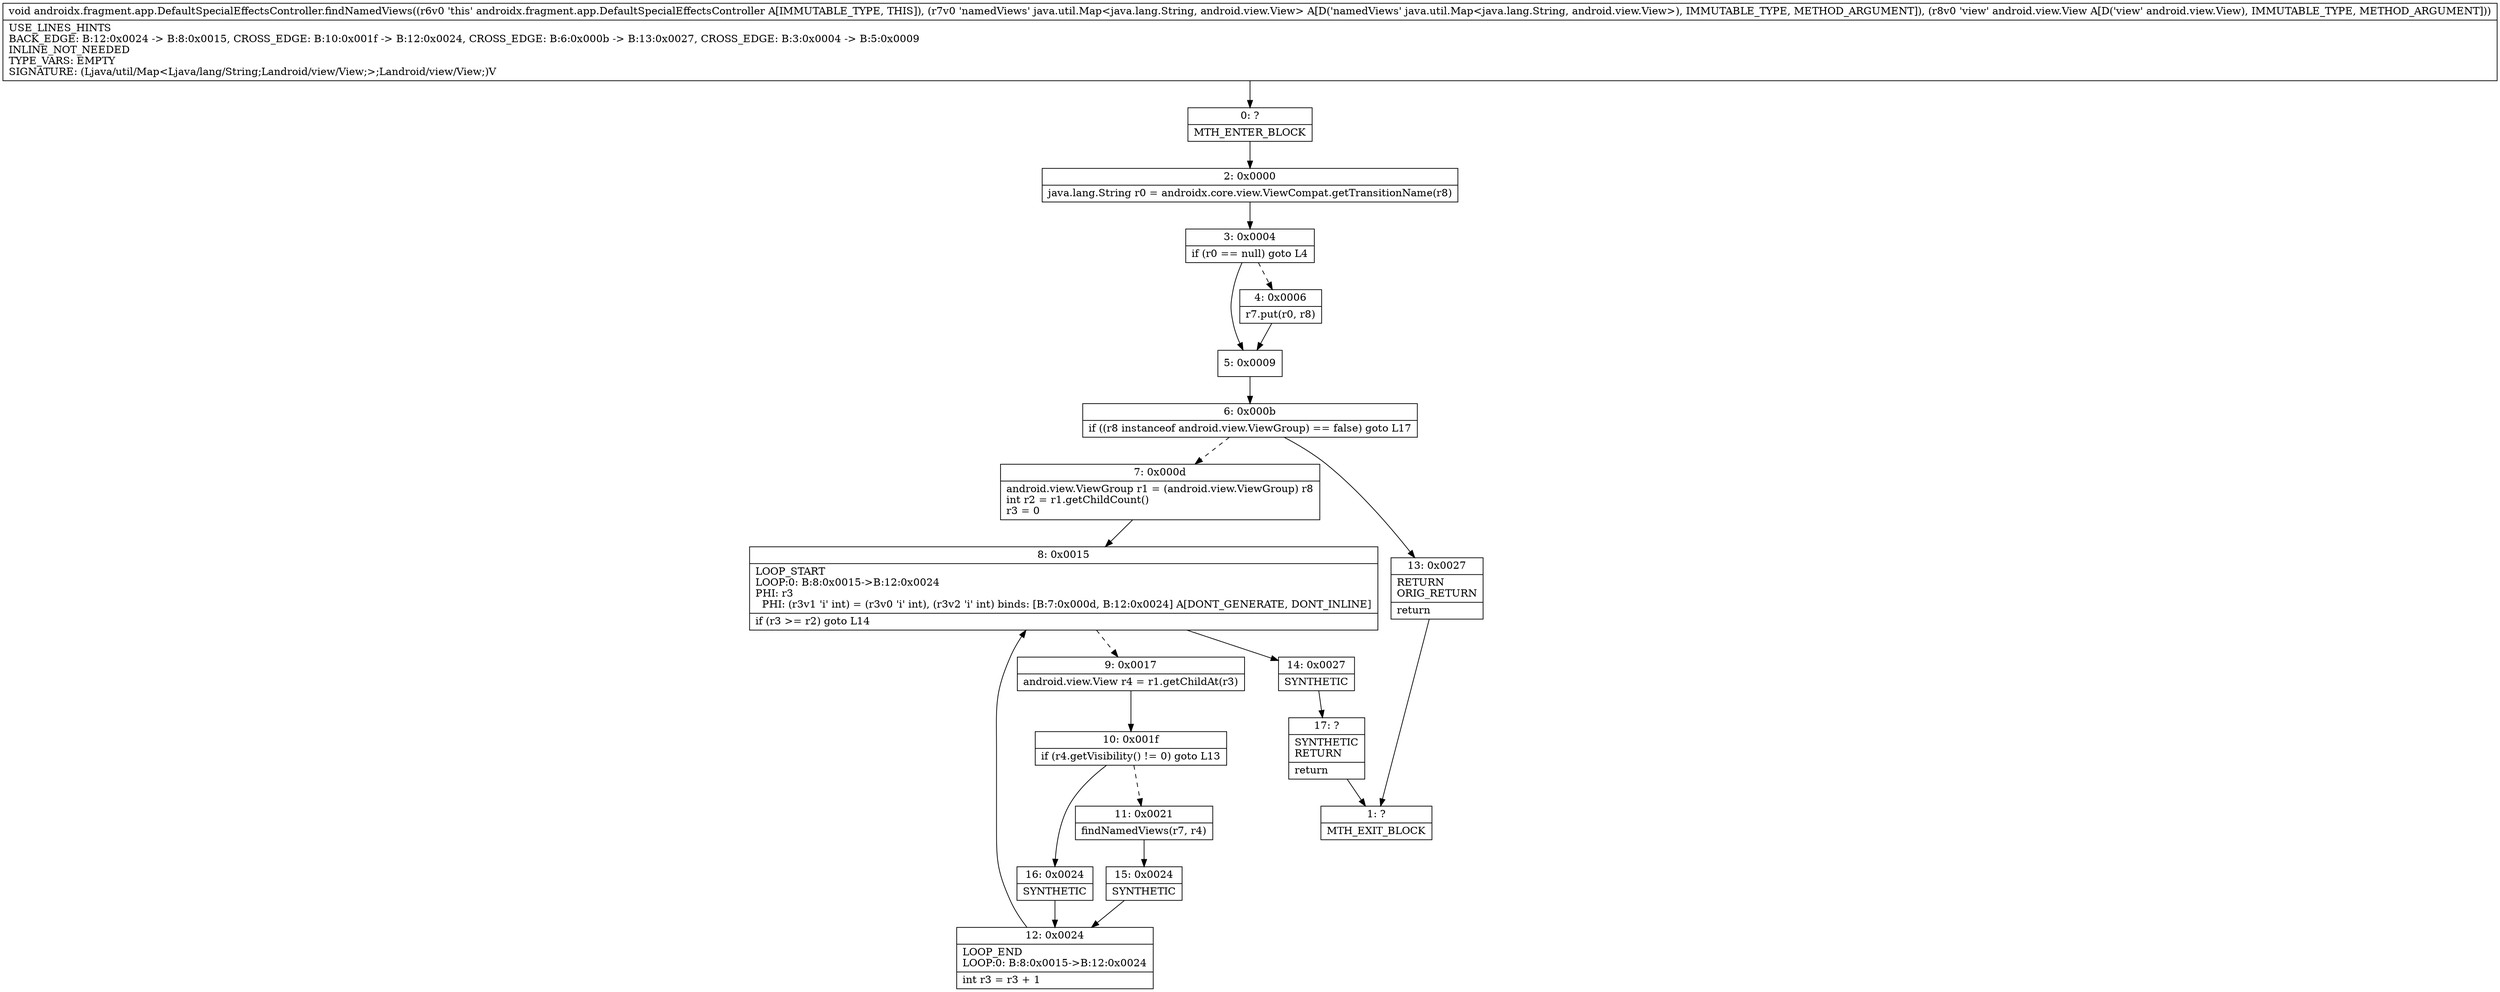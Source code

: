 digraph "CFG forandroidx.fragment.app.DefaultSpecialEffectsController.findNamedViews(Ljava\/util\/Map;Landroid\/view\/View;)V" {
Node_0 [shape=record,label="{0\:\ ?|MTH_ENTER_BLOCK\l}"];
Node_2 [shape=record,label="{2\:\ 0x0000|java.lang.String r0 = androidx.core.view.ViewCompat.getTransitionName(r8)\l}"];
Node_3 [shape=record,label="{3\:\ 0x0004|if (r0 == null) goto L4\l}"];
Node_4 [shape=record,label="{4\:\ 0x0006|r7.put(r0, r8)\l}"];
Node_5 [shape=record,label="{5\:\ 0x0009}"];
Node_6 [shape=record,label="{6\:\ 0x000b|if ((r8 instanceof android.view.ViewGroup) == false) goto L17\l}"];
Node_7 [shape=record,label="{7\:\ 0x000d|android.view.ViewGroup r1 = (android.view.ViewGroup) r8\lint r2 = r1.getChildCount()\lr3 = 0\l}"];
Node_8 [shape=record,label="{8\:\ 0x0015|LOOP_START\lLOOP:0: B:8:0x0015\-\>B:12:0x0024\lPHI: r3 \l  PHI: (r3v1 'i' int) = (r3v0 'i' int), (r3v2 'i' int) binds: [B:7:0x000d, B:12:0x0024] A[DONT_GENERATE, DONT_INLINE]\l|if (r3 \>= r2) goto L14\l}"];
Node_9 [shape=record,label="{9\:\ 0x0017|android.view.View r4 = r1.getChildAt(r3)\l}"];
Node_10 [shape=record,label="{10\:\ 0x001f|if (r4.getVisibility() != 0) goto L13\l}"];
Node_11 [shape=record,label="{11\:\ 0x0021|findNamedViews(r7, r4)\l}"];
Node_15 [shape=record,label="{15\:\ 0x0024|SYNTHETIC\l}"];
Node_12 [shape=record,label="{12\:\ 0x0024|LOOP_END\lLOOP:0: B:8:0x0015\-\>B:12:0x0024\l|int r3 = r3 + 1\l}"];
Node_16 [shape=record,label="{16\:\ 0x0024|SYNTHETIC\l}"];
Node_14 [shape=record,label="{14\:\ 0x0027|SYNTHETIC\l}"];
Node_17 [shape=record,label="{17\:\ ?|SYNTHETIC\lRETURN\l|return\l}"];
Node_1 [shape=record,label="{1\:\ ?|MTH_EXIT_BLOCK\l}"];
Node_13 [shape=record,label="{13\:\ 0x0027|RETURN\lORIG_RETURN\l|return\l}"];
MethodNode[shape=record,label="{void androidx.fragment.app.DefaultSpecialEffectsController.findNamedViews((r6v0 'this' androidx.fragment.app.DefaultSpecialEffectsController A[IMMUTABLE_TYPE, THIS]), (r7v0 'namedViews' java.util.Map\<java.lang.String, android.view.View\> A[D('namedViews' java.util.Map\<java.lang.String, android.view.View\>), IMMUTABLE_TYPE, METHOD_ARGUMENT]), (r8v0 'view' android.view.View A[D('view' android.view.View), IMMUTABLE_TYPE, METHOD_ARGUMENT]))  | USE_LINES_HINTS\lBACK_EDGE: B:12:0x0024 \-\> B:8:0x0015, CROSS_EDGE: B:10:0x001f \-\> B:12:0x0024, CROSS_EDGE: B:6:0x000b \-\> B:13:0x0027, CROSS_EDGE: B:3:0x0004 \-\> B:5:0x0009\lINLINE_NOT_NEEDED\lTYPE_VARS: EMPTY\lSIGNATURE: (Ljava\/util\/Map\<Ljava\/lang\/String;Landroid\/view\/View;\>;Landroid\/view\/View;)V\l}"];
MethodNode -> Node_0;Node_0 -> Node_2;
Node_2 -> Node_3;
Node_3 -> Node_4[style=dashed];
Node_3 -> Node_5;
Node_4 -> Node_5;
Node_5 -> Node_6;
Node_6 -> Node_7[style=dashed];
Node_6 -> Node_13;
Node_7 -> Node_8;
Node_8 -> Node_9[style=dashed];
Node_8 -> Node_14;
Node_9 -> Node_10;
Node_10 -> Node_11[style=dashed];
Node_10 -> Node_16;
Node_11 -> Node_15;
Node_15 -> Node_12;
Node_12 -> Node_8;
Node_16 -> Node_12;
Node_14 -> Node_17;
Node_17 -> Node_1;
Node_13 -> Node_1;
}

